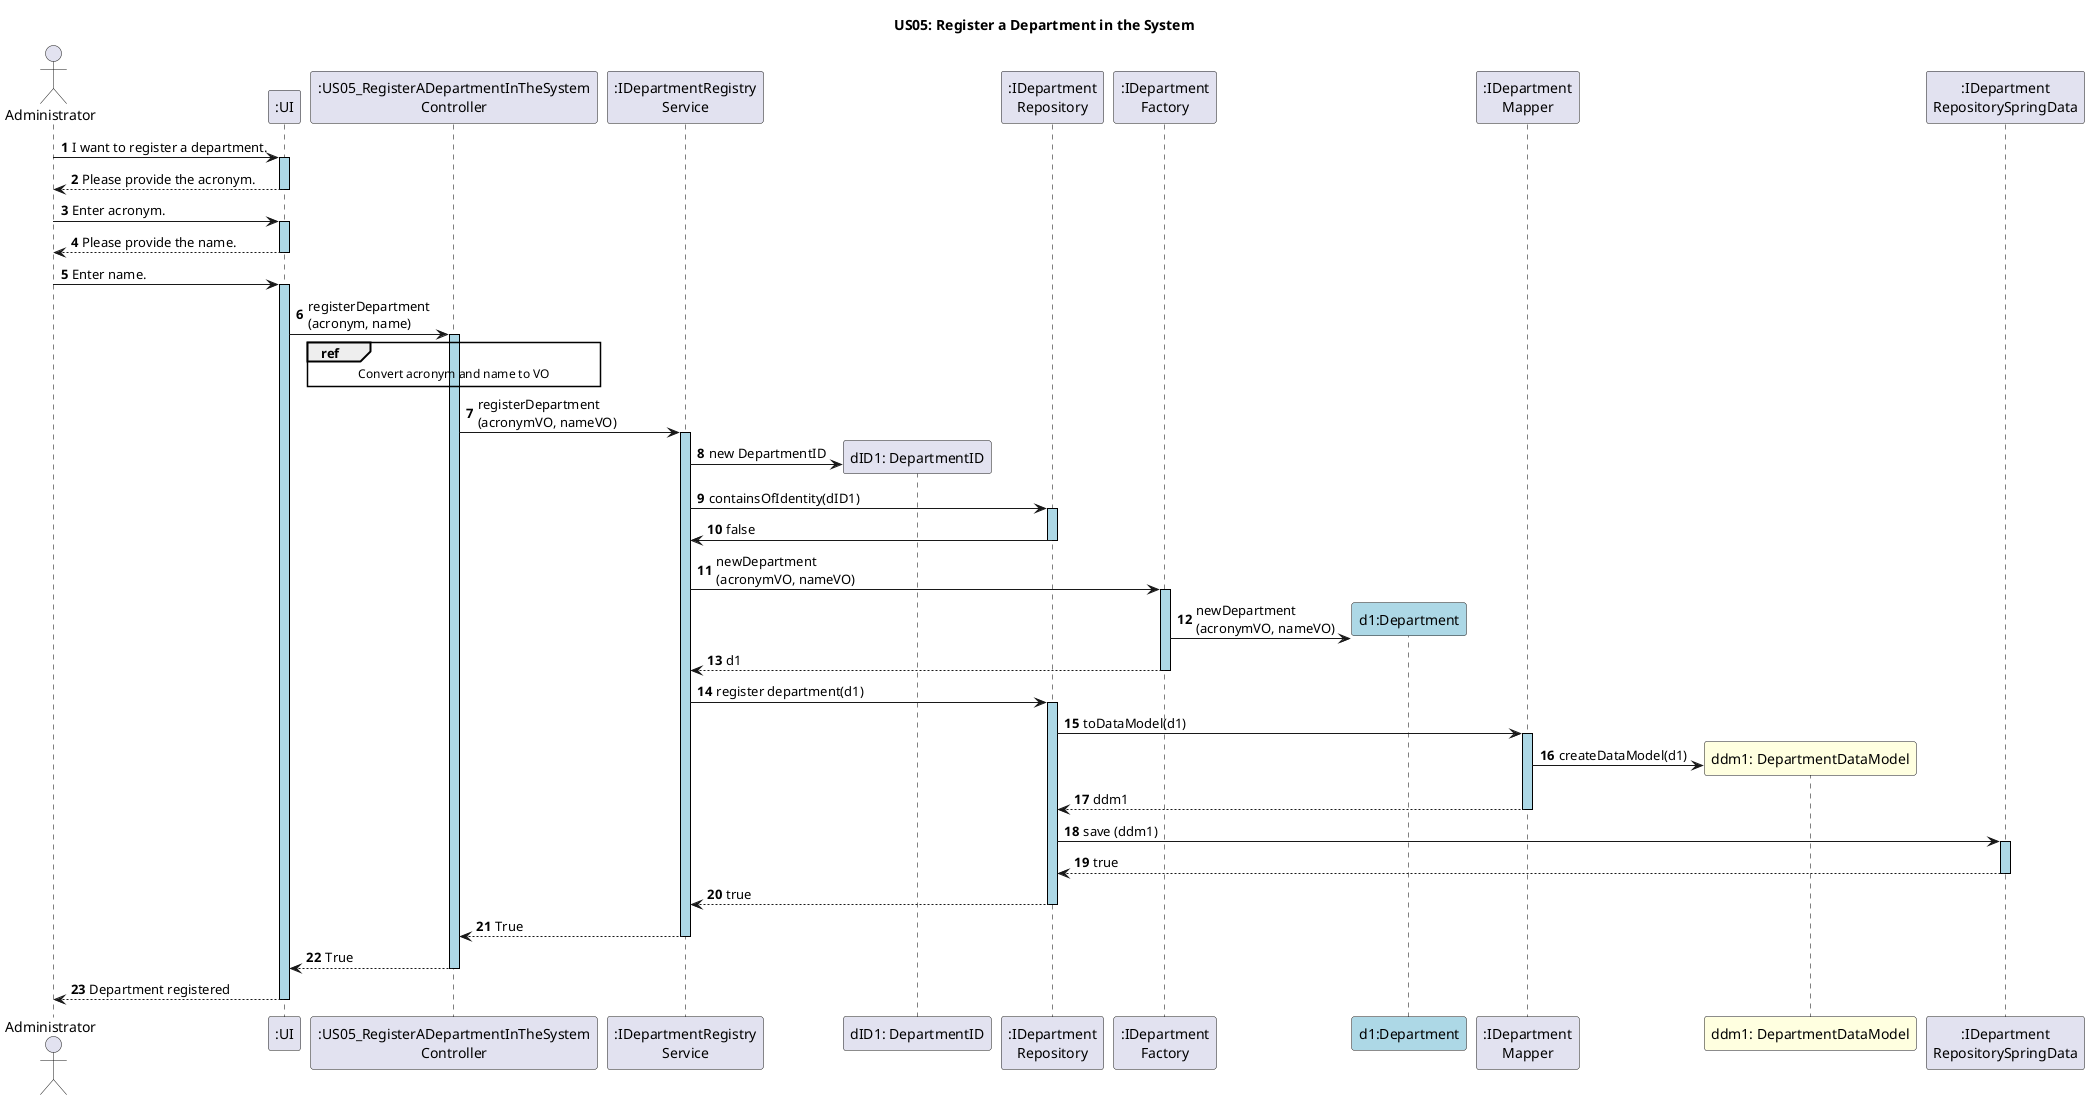 @startuml

title US05: Register a Department in the System

autonumber
skinparam sequence {
   LifelineBorderColor black
   LifelineBackgroundColor LightBlue
 }

actor "Administrator" as Administrator
participant ":UI" as UI
participant ":US05_RegisterADepartmentInTheSystem\nController" as Controller
participant ":IDepartmentRegistry\nService" as Service
participant "dID1: DepartmentID" as DepartmentID
participant ":IDepartment\nRepository" as DepartmentRepository
participant ":IDepartment\nFactory" as DepartmentFactory
participant "d1:Department" as Department #LightBlue
participant ":IDepartment\nMapper" as Mapper
participant "ddm1: DepartmentDataModel" as departmentDataModel #LightYellow
participant ":IDepartment\nRepositorySpringData" as departmentRepoSpringData

Administrator -> UI ++: I want to register a department.
UI --> Administrator --: Please provide the acronym.
Administrator -> UI ++: Enter acronym.
UI --> Administrator --: Please provide the name.
Administrator -> UI ++: Enter name.


UI -> Controller ++: registerDepartment\n(acronym, name)

ref over Controller
    Convert acronym and name to VO
end ref

Controller -> Service++: registerDepartment\n(acronymVO, nameVO)

Service ->  DepartmentID**: new DepartmentID


Service -> DepartmentRepository ++: containsOfIdentity(dID1)
DepartmentRepository -> Service --: false


Service -> DepartmentFactory ++: newDepartment\n(acronymVO, nameVO)
DepartmentFactory -> Department **: newDepartment\n(acronymVO, nameVO)
DepartmentFactory --> Service --: d1

Service -> DepartmentRepository ++: register department(d1)
DepartmentRepository -> Mapper ++: toDataModel(d1)

Mapper -> departmentDataModel **: createDataModel(d1)
Mapper --> DepartmentRepository --: ddm1

DepartmentRepository -> departmentRepoSpringData ++: save (ddm1)

departmentRepoSpringData --> DepartmentRepository --: true


DepartmentRepository --> Service --: true


Service --> Controller --: True

Controller --> UI --: True
UI --> Administrator --: Department registered

@enduml
